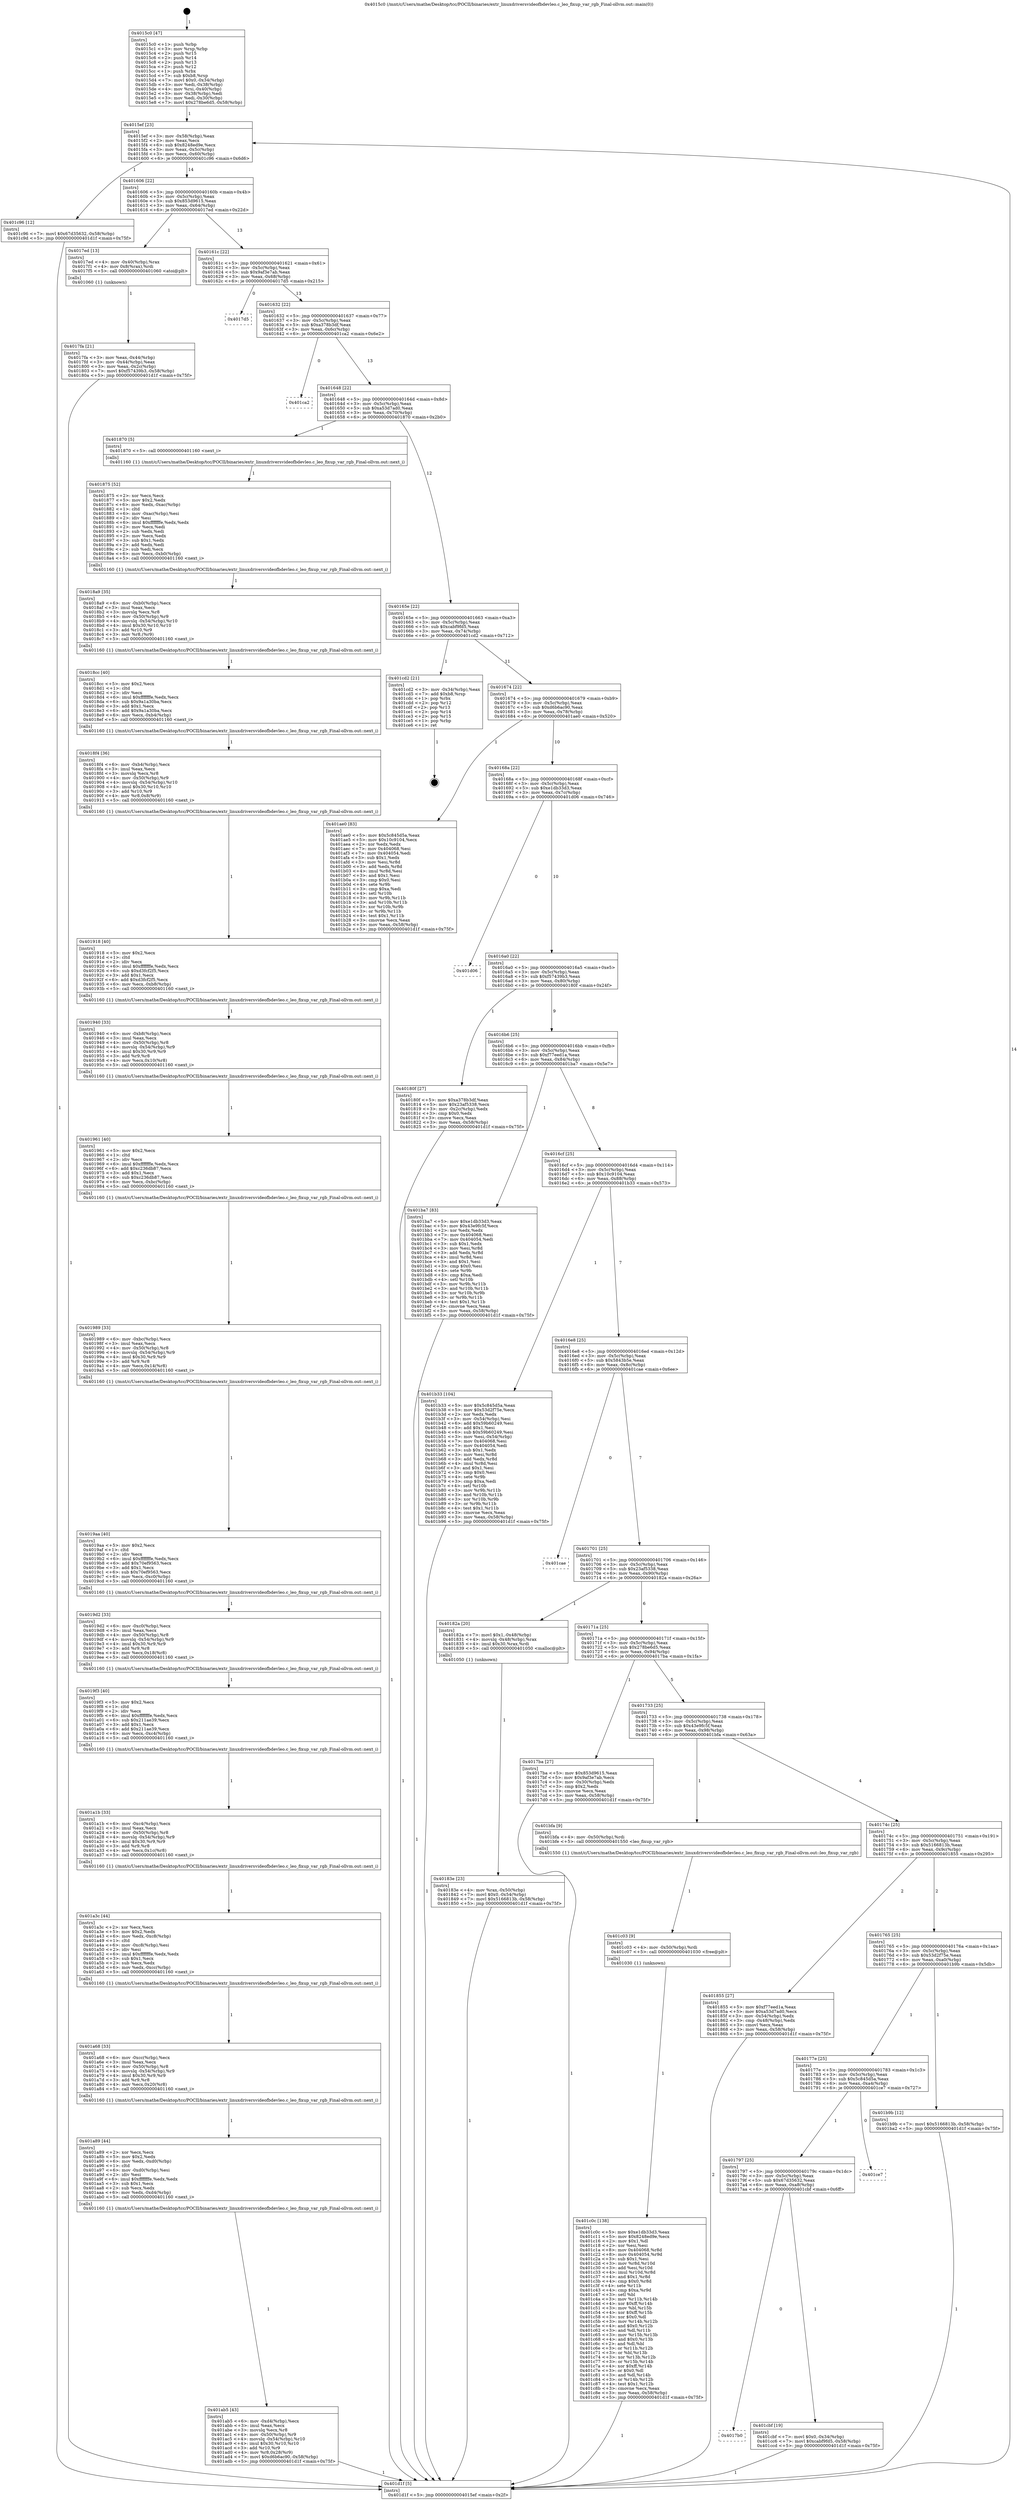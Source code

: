 digraph "0x4015c0" {
  label = "0x4015c0 (/mnt/c/Users/mathe/Desktop/tcc/POCII/binaries/extr_linuxdriversvideofbdevleo.c_leo_fixup_var_rgb_Final-ollvm.out::main(0))"
  labelloc = "t"
  node[shape=record]

  Entry [label="",width=0.3,height=0.3,shape=circle,fillcolor=black,style=filled]
  "0x4015ef" [label="{
     0x4015ef [23]\l
     | [instrs]\l
     &nbsp;&nbsp;0x4015ef \<+3\>: mov -0x58(%rbp),%eax\l
     &nbsp;&nbsp;0x4015f2 \<+2\>: mov %eax,%ecx\l
     &nbsp;&nbsp;0x4015f4 \<+6\>: sub $0x8248ed9e,%ecx\l
     &nbsp;&nbsp;0x4015fa \<+3\>: mov %eax,-0x5c(%rbp)\l
     &nbsp;&nbsp;0x4015fd \<+3\>: mov %ecx,-0x60(%rbp)\l
     &nbsp;&nbsp;0x401600 \<+6\>: je 0000000000401c96 \<main+0x6d6\>\l
  }"]
  "0x401c96" [label="{
     0x401c96 [12]\l
     | [instrs]\l
     &nbsp;&nbsp;0x401c96 \<+7\>: movl $0x67d35632,-0x58(%rbp)\l
     &nbsp;&nbsp;0x401c9d \<+5\>: jmp 0000000000401d1f \<main+0x75f\>\l
  }"]
  "0x401606" [label="{
     0x401606 [22]\l
     | [instrs]\l
     &nbsp;&nbsp;0x401606 \<+5\>: jmp 000000000040160b \<main+0x4b\>\l
     &nbsp;&nbsp;0x40160b \<+3\>: mov -0x5c(%rbp),%eax\l
     &nbsp;&nbsp;0x40160e \<+5\>: sub $0x853d9615,%eax\l
     &nbsp;&nbsp;0x401613 \<+3\>: mov %eax,-0x64(%rbp)\l
     &nbsp;&nbsp;0x401616 \<+6\>: je 00000000004017ed \<main+0x22d\>\l
  }"]
  Exit [label="",width=0.3,height=0.3,shape=circle,fillcolor=black,style=filled,peripheries=2]
  "0x4017ed" [label="{
     0x4017ed [13]\l
     | [instrs]\l
     &nbsp;&nbsp;0x4017ed \<+4\>: mov -0x40(%rbp),%rax\l
     &nbsp;&nbsp;0x4017f1 \<+4\>: mov 0x8(%rax),%rdi\l
     &nbsp;&nbsp;0x4017f5 \<+5\>: call 0000000000401060 \<atoi@plt\>\l
     | [calls]\l
     &nbsp;&nbsp;0x401060 \{1\} (unknown)\l
  }"]
  "0x40161c" [label="{
     0x40161c [22]\l
     | [instrs]\l
     &nbsp;&nbsp;0x40161c \<+5\>: jmp 0000000000401621 \<main+0x61\>\l
     &nbsp;&nbsp;0x401621 \<+3\>: mov -0x5c(%rbp),%eax\l
     &nbsp;&nbsp;0x401624 \<+5\>: sub $0x9af3e7ab,%eax\l
     &nbsp;&nbsp;0x401629 \<+3\>: mov %eax,-0x68(%rbp)\l
     &nbsp;&nbsp;0x40162c \<+6\>: je 00000000004017d5 \<main+0x215\>\l
  }"]
  "0x4017b0" [label="{
     0x4017b0\l
  }", style=dashed]
  "0x4017d5" [label="{
     0x4017d5\l
  }", style=dashed]
  "0x401632" [label="{
     0x401632 [22]\l
     | [instrs]\l
     &nbsp;&nbsp;0x401632 \<+5\>: jmp 0000000000401637 \<main+0x77\>\l
     &nbsp;&nbsp;0x401637 \<+3\>: mov -0x5c(%rbp),%eax\l
     &nbsp;&nbsp;0x40163a \<+5\>: sub $0xa378b3df,%eax\l
     &nbsp;&nbsp;0x40163f \<+3\>: mov %eax,-0x6c(%rbp)\l
     &nbsp;&nbsp;0x401642 \<+6\>: je 0000000000401ca2 \<main+0x6e2\>\l
  }"]
  "0x401cbf" [label="{
     0x401cbf [19]\l
     | [instrs]\l
     &nbsp;&nbsp;0x401cbf \<+7\>: movl $0x0,-0x34(%rbp)\l
     &nbsp;&nbsp;0x401cc6 \<+7\>: movl $0xcabf9fd5,-0x58(%rbp)\l
     &nbsp;&nbsp;0x401ccd \<+5\>: jmp 0000000000401d1f \<main+0x75f\>\l
  }"]
  "0x401ca2" [label="{
     0x401ca2\l
  }", style=dashed]
  "0x401648" [label="{
     0x401648 [22]\l
     | [instrs]\l
     &nbsp;&nbsp;0x401648 \<+5\>: jmp 000000000040164d \<main+0x8d\>\l
     &nbsp;&nbsp;0x40164d \<+3\>: mov -0x5c(%rbp),%eax\l
     &nbsp;&nbsp;0x401650 \<+5\>: sub $0xa53d7ad0,%eax\l
     &nbsp;&nbsp;0x401655 \<+3\>: mov %eax,-0x70(%rbp)\l
     &nbsp;&nbsp;0x401658 \<+6\>: je 0000000000401870 \<main+0x2b0\>\l
  }"]
  "0x401797" [label="{
     0x401797 [25]\l
     | [instrs]\l
     &nbsp;&nbsp;0x401797 \<+5\>: jmp 000000000040179c \<main+0x1dc\>\l
     &nbsp;&nbsp;0x40179c \<+3\>: mov -0x5c(%rbp),%eax\l
     &nbsp;&nbsp;0x40179f \<+5\>: sub $0x67d35632,%eax\l
     &nbsp;&nbsp;0x4017a4 \<+6\>: mov %eax,-0xa8(%rbp)\l
     &nbsp;&nbsp;0x4017aa \<+6\>: je 0000000000401cbf \<main+0x6ff\>\l
  }"]
  "0x401870" [label="{
     0x401870 [5]\l
     | [instrs]\l
     &nbsp;&nbsp;0x401870 \<+5\>: call 0000000000401160 \<next_i\>\l
     | [calls]\l
     &nbsp;&nbsp;0x401160 \{1\} (/mnt/c/Users/mathe/Desktop/tcc/POCII/binaries/extr_linuxdriversvideofbdevleo.c_leo_fixup_var_rgb_Final-ollvm.out::next_i)\l
  }"]
  "0x40165e" [label="{
     0x40165e [22]\l
     | [instrs]\l
     &nbsp;&nbsp;0x40165e \<+5\>: jmp 0000000000401663 \<main+0xa3\>\l
     &nbsp;&nbsp;0x401663 \<+3\>: mov -0x5c(%rbp),%eax\l
     &nbsp;&nbsp;0x401666 \<+5\>: sub $0xcabf9fd5,%eax\l
     &nbsp;&nbsp;0x40166b \<+3\>: mov %eax,-0x74(%rbp)\l
     &nbsp;&nbsp;0x40166e \<+6\>: je 0000000000401cd2 \<main+0x712\>\l
  }"]
  "0x401ce7" [label="{
     0x401ce7\l
  }", style=dashed]
  "0x401cd2" [label="{
     0x401cd2 [21]\l
     | [instrs]\l
     &nbsp;&nbsp;0x401cd2 \<+3\>: mov -0x34(%rbp),%eax\l
     &nbsp;&nbsp;0x401cd5 \<+7\>: add $0xb8,%rsp\l
     &nbsp;&nbsp;0x401cdc \<+1\>: pop %rbx\l
     &nbsp;&nbsp;0x401cdd \<+2\>: pop %r12\l
     &nbsp;&nbsp;0x401cdf \<+2\>: pop %r13\l
     &nbsp;&nbsp;0x401ce1 \<+2\>: pop %r14\l
     &nbsp;&nbsp;0x401ce3 \<+2\>: pop %r15\l
     &nbsp;&nbsp;0x401ce5 \<+1\>: pop %rbp\l
     &nbsp;&nbsp;0x401ce6 \<+1\>: ret\l
  }"]
  "0x401674" [label="{
     0x401674 [22]\l
     | [instrs]\l
     &nbsp;&nbsp;0x401674 \<+5\>: jmp 0000000000401679 \<main+0xb9\>\l
     &nbsp;&nbsp;0x401679 \<+3\>: mov -0x5c(%rbp),%eax\l
     &nbsp;&nbsp;0x40167c \<+5\>: sub $0xd6b6ac90,%eax\l
     &nbsp;&nbsp;0x401681 \<+3\>: mov %eax,-0x78(%rbp)\l
     &nbsp;&nbsp;0x401684 \<+6\>: je 0000000000401ae0 \<main+0x520\>\l
  }"]
  "0x401c0c" [label="{
     0x401c0c [138]\l
     | [instrs]\l
     &nbsp;&nbsp;0x401c0c \<+5\>: mov $0xe1db33d3,%eax\l
     &nbsp;&nbsp;0x401c11 \<+5\>: mov $0x8248ed9e,%ecx\l
     &nbsp;&nbsp;0x401c16 \<+2\>: mov $0x1,%dl\l
     &nbsp;&nbsp;0x401c18 \<+2\>: xor %esi,%esi\l
     &nbsp;&nbsp;0x401c1a \<+8\>: mov 0x404068,%r8d\l
     &nbsp;&nbsp;0x401c22 \<+8\>: mov 0x404054,%r9d\l
     &nbsp;&nbsp;0x401c2a \<+3\>: sub $0x1,%esi\l
     &nbsp;&nbsp;0x401c2d \<+3\>: mov %r8d,%r10d\l
     &nbsp;&nbsp;0x401c30 \<+3\>: add %esi,%r10d\l
     &nbsp;&nbsp;0x401c33 \<+4\>: imul %r10d,%r8d\l
     &nbsp;&nbsp;0x401c37 \<+4\>: and $0x1,%r8d\l
     &nbsp;&nbsp;0x401c3b \<+4\>: cmp $0x0,%r8d\l
     &nbsp;&nbsp;0x401c3f \<+4\>: sete %r11b\l
     &nbsp;&nbsp;0x401c43 \<+4\>: cmp $0xa,%r9d\l
     &nbsp;&nbsp;0x401c47 \<+3\>: setl %bl\l
     &nbsp;&nbsp;0x401c4a \<+3\>: mov %r11b,%r14b\l
     &nbsp;&nbsp;0x401c4d \<+4\>: xor $0xff,%r14b\l
     &nbsp;&nbsp;0x401c51 \<+3\>: mov %bl,%r15b\l
     &nbsp;&nbsp;0x401c54 \<+4\>: xor $0xff,%r15b\l
     &nbsp;&nbsp;0x401c58 \<+3\>: xor $0x0,%dl\l
     &nbsp;&nbsp;0x401c5b \<+3\>: mov %r14b,%r12b\l
     &nbsp;&nbsp;0x401c5e \<+4\>: and $0x0,%r12b\l
     &nbsp;&nbsp;0x401c62 \<+3\>: and %dl,%r11b\l
     &nbsp;&nbsp;0x401c65 \<+3\>: mov %r15b,%r13b\l
     &nbsp;&nbsp;0x401c68 \<+4\>: and $0x0,%r13b\l
     &nbsp;&nbsp;0x401c6c \<+2\>: and %dl,%bl\l
     &nbsp;&nbsp;0x401c6e \<+3\>: or %r11b,%r12b\l
     &nbsp;&nbsp;0x401c71 \<+3\>: or %bl,%r13b\l
     &nbsp;&nbsp;0x401c74 \<+3\>: xor %r13b,%r12b\l
     &nbsp;&nbsp;0x401c77 \<+3\>: or %r15b,%r14b\l
     &nbsp;&nbsp;0x401c7a \<+4\>: xor $0xff,%r14b\l
     &nbsp;&nbsp;0x401c7e \<+3\>: or $0x0,%dl\l
     &nbsp;&nbsp;0x401c81 \<+3\>: and %dl,%r14b\l
     &nbsp;&nbsp;0x401c84 \<+3\>: or %r14b,%r12b\l
     &nbsp;&nbsp;0x401c87 \<+4\>: test $0x1,%r12b\l
     &nbsp;&nbsp;0x401c8b \<+3\>: cmovne %ecx,%eax\l
     &nbsp;&nbsp;0x401c8e \<+3\>: mov %eax,-0x58(%rbp)\l
     &nbsp;&nbsp;0x401c91 \<+5\>: jmp 0000000000401d1f \<main+0x75f\>\l
  }"]
  "0x401ae0" [label="{
     0x401ae0 [83]\l
     | [instrs]\l
     &nbsp;&nbsp;0x401ae0 \<+5\>: mov $0x5c845d5a,%eax\l
     &nbsp;&nbsp;0x401ae5 \<+5\>: mov $0x10c9104,%ecx\l
     &nbsp;&nbsp;0x401aea \<+2\>: xor %edx,%edx\l
     &nbsp;&nbsp;0x401aec \<+7\>: mov 0x404068,%esi\l
     &nbsp;&nbsp;0x401af3 \<+7\>: mov 0x404054,%edi\l
     &nbsp;&nbsp;0x401afa \<+3\>: sub $0x1,%edx\l
     &nbsp;&nbsp;0x401afd \<+3\>: mov %esi,%r8d\l
     &nbsp;&nbsp;0x401b00 \<+3\>: add %edx,%r8d\l
     &nbsp;&nbsp;0x401b03 \<+4\>: imul %r8d,%esi\l
     &nbsp;&nbsp;0x401b07 \<+3\>: and $0x1,%esi\l
     &nbsp;&nbsp;0x401b0a \<+3\>: cmp $0x0,%esi\l
     &nbsp;&nbsp;0x401b0d \<+4\>: sete %r9b\l
     &nbsp;&nbsp;0x401b11 \<+3\>: cmp $0xa,%edi\l
     &nbsp;&nbsp;0x401b14 \<+4\>: setl %r10b\l
     &nbsp;&nbsp;0x401b18 \<+3\>: mov %r9b,%r11b\l
     &nbsp;&nbsp;0x401b1b \<+3\>: and %r10b,%r11b\l
     &nbsp;&nbsp;0x401b1e \<+3\>: xor %r10b,%r9b\l
     &nbsp;&nbsp;0x401b21 \<+3\>: or %r9b,%r11b\l
     &nbsp;&nbsp;0x401b24 \<+4\>: test $0x1,%r11b\l
     &nbsp;&nbsp;0x401b28 \<+3\>: cmovne %ecx,%eax\l
     &nbsp;&nbsp;0x401b2b \<+3\>: mov %eax,-0x58(%rbp)\l
     &nbsp;&nbsp;0x401b2e \<+5\>: jmp 0000000000401d1f \<main+0x75f\>\l
  }"]
  "0x40168a" [label="{
     0x40168a [22]\l
     | [instrs]\l
     &nbsp;&nbsp;0x40168a \<+5\>: jmp 000000000040168f \<main+0xcf\>\l
     &nbsp;&nbsp;0x40168f \<+3\>: mov -0x5c(%rbp),%eax\l
     &nbsp;&nbsp;0x401692 \<+5\>: sub $0xe1db33d3,%eax\l
     &nbsp;&nbsp;0x401697 \<+3\>: mov %eax,-0x7c(%rbp)\l
     &nbsp;&nbsp;0x40169a \<+6\>: je 0000000000401d06 \<main+0x746\>\l
  }"]
  "0x401c03" [label="{
     0x401c03 [9]\l
     | [instrs]\l
     &nbsp;&nbsp;0x401c03 \<+4\>: mov -0x50(%rbp),%rdi\l
     &nbsp;&nbsp;0x401c07 \<+5\>: call 0000000000401030 \<free@plt\>\l
     | [calls]\l
     &nbsp;&nbsp;0x401030 \{1\} (unknown)\l
  }"]
  "0x401d06" [label="{
     0x401d06\l
  }", style=dashed]
  "0x4016a0" [label="{
     0x4016a0 [22]\l
     | [instrs]\l
     &nbsp;&nbsp;0x4016a0 \<+5\>: jmp 00000000004016a5 \<main+0xe5\>\l
     &nbsp;&nbsp;0x4016a5 \<+3\>: mov -0x5c(%rbp),%eax\l
     &nbsp;&nbsp;0x4016a8 \<+5\>: sub $0xf57439b3,%eax\l
     &nbsp;&nbsp;0x4016ad \<+3\>: mov %eax,-0x80(%rbp)\l
     &nbsp;&nbsp;0x4016b0 \<+6\>: je 000000000040180f \<main+0x24f\>\l
  }"]
  "0x40177e" [label="{
     0x40177e [25]\l
     | [instrs]\l
     &nbsp;&nbsp;0x40177e \<+5\>: jmp 0000000000401783 \<main+0x1c3\>\l
     &nbsp;&nbsp;0x401783 \<+3\>: mov -0x5c(%rbp),%eax\l
     &nbsp;&nbsp;0x401786 \<+5\>: sub $0x5c845d5a,%eax\l
     &nbsp;&nbsp;0x40178b \<+6\>: mov %eax,-0xa4(%rbp)\l
     &nbsp;&nbsp;0x401791 \<+6\>: je 0000000000401ce7 \<main+0x727\>\l
  }"]
  "0x40180f" [label="{
     0x40180f [27]\l
     | [instrs]\l
     &nbsp;&nbsp;0x40180f \<+5\>: mov $0xa378b3df,%eax\l
     &nbsp;&nbsp;0x401814 \<+5\>: mov $0x23af5338,%ecx\l
     &nbsp;&nbsp;0x401819 \<+3\>: mov -0x2c(%rbp),%edx\l
     &nbsp;&nbsp;0x40181c \<+3\>: cmp $0x0,%edx\l
     &nbsp;&nbsp;0x40181f \<+3\>: cmove %ecx,%eax\l
     &nbsp;&nbsp;0x401822 \<+3\>: mov %eax,-0x58(%rbp)\l
     &nbsp;&nbsp;0x401825 \<+5\>: jmp 0000000000401d1f \<main+0x75f\>\l
  }"]
  "0x4016b6" [label="{
     0x4016b6 [25]\l
     | [instrs]\l
     &nbsp;&nbsp;0x4016b6 \<+5\>: jmp 00000000004016bb \<main+0xfb\>\l
     &nbsp;&nbsp;0x4016bb \<+3\>: mov -0x5c(%rbp),%eax\l
     &nbsp;&nbsp;0x4016be \<+5\>: sub $0xf77eed1a,%eax\l
     &nbsp;&nbsp;0x4016c3 \<+6\>: mov %eax,-0x84(%rbp)\l
     &nbsp;&nbsp;0x4016c9 \<+6\>: je 0000000000401ba7 \<main+0x5e7\>\l
  }"]
  "0x401b9b" [label="{
     0x401b9b [12]\l
     | [instrs]\l
     &nbsp;&nbsp;0x401b9b \<+7\>: movl $0x5166813b,-0x58(%rbp)\l
     &nbsp;&nbsp;0x401ba2 \<+5\>: jmp 0000000000401d1f \<main+0x75f\>\l
  }"]
  "0x401ba7" [label="{
     0x401ba7 [83]\l
     | [instrs]\l
     &nbsp;&nbsp;0x401ba7 \<+5\>: mov $0xe1db33d3,%eax\l
     &nbsp;&nbsp;0x401bac \<+5\>: mov $0x43e9fc5f,%ecx\l
     &nbsp;&nbsp;0x401bb1 \<+2\>: xor %edx,%edx\l
     &nbsp;&nbsp;0x401bb3 \<+7\>: mov 0x404068,%esi\l
     &nbsp;&nbsp;0x401bba \<+7\>: mov 0x404054,%edi\l
     &nbsp;&nbsp;0x401bc1 \<+3\>: sub $0x1,%edx\l
     &nbsp;&nbsp;0x401bc4 \<+3\>: mov %esi,%r8d\l
     &nbsp;&nbsp;0x401bc7 \<+3\>: add %edx,%r8d\l
     &nbsp;&nbsp;0x401bca \<+4\>: imul %r8d,%esi\l
     &nbsp;&nbsp;0x401bce \<+3\>: and $0x1,%esi\l
     &nbsp;&nbsp;0x401bd1 \<+3\>: cmp $0x0,%esi\l
     &nbsp;&nbsp;0x401bd4 \<+4\>: sete %r9b\l
     &nbsp;&nbsp;0x401bd8 \<+3\>: cmp $0xa,%edi\l
     &nbsp;&nbsp;0x401bdb \<+4\>: setl %r10b\l
     &nbsp;&nbsp;0x401bdf \<+3\>: mov %r9b,%r11b\l
     &nbsp;&nbsp;0x401be2 \<+3\>: and %r10b,%r11b\l
     &nbsp;&nbsp;0x401be5 \<+3\>: xor %r10b,%r9b\l
     &nbsp;&nbsp;0x401be8 \<+3\>: or %r9b,%r11b\l
     &nbsp;&nbsp;0x401beb \<+4\>: test $0x1,%r11b\l
     &nbsp;&nbsp;0x401bef \<+3\>: cmovne %ecx,%eax\l
     &nbsp;&nbsp;0x401bf2 \<+3\>: mov %eax,-0x58(%rbp)\l
     &nbsp;&nbsp;0x401bf5 \<+5\>: jmp 0000000000401d1f \<main+0x75f\>\l
  }"]
  "0x4016cf" [label="{
     0x4016cf [25]\l
     | [instrs]\l
     &nbsp;&nbsp;0x4016cf \<+5\>: jmp 00000000004016d4 \<main+0x114\>\l
     &nbsp;&nbsp;0x4016d4 \<+3\>: mov -0x5c(%rbp),%eax\l
     &nbsp;&nbsp;0x4016d7 \<+5\>: sub $0x10c9104,%eax\l
     &nbsp;&nbsp;0x4016dc \<+6\>: mov %eax,-0x88(%rbp)\l
     &nbsp;&nbsp;0x4016e2 \<+6\>: je 0000000000401b33 \<main+0x573\>\l
  }"]
  "0x401ab5" [label="{
     0x401ab5 [43]\l
     | [instrs]\l
     &nbsp;&nbsp;0x401ab5 \<+6\>: mov -0xd4(%rbp),%ecx\l
     &nbsp;&nbsp;0x401abb \<+3\>: imul %eax,%ecx\l
     &nbsp;&nbsp;0x401abe \<+3\>: movslq %ecx,%r8\l
     &nbsp;&nbsp;0x401ac1 \<+4\>: mov -0x50(%rbp),%r9\l
     &nbsp;&nbsp;0x401ac5 \<+4\>: movslq -0x54(%rbp),%r10\l
     &nbsp;&nbsp;0x401ac9 \<+4\>: imul $0x30,%r10,%r10\l
     &nbsp;&nbsp;0x401acd \<+3\>: add %r10,%r9\l
     &nbsp;&nbsp;0x401ad0 \<+4\>: mov %r8,0x28(%r9)\l
     &nbsp;&nbsp;0x401ad4 \<+7\>: movl $0xd6b6ac90,-0x58(%rbp)\l
     &nbsp;&nbsp;0x401adb \<+5\>: jmp 0000000000401d1f \<main+0x75f\>\l
  }"]
  "0x401b33" [label="{
     0x401b33 [104]\l
     | [instrs]\l
     &nbsp;&nbsp;0x401b33 \<+5\>: mov $0x5c845d5a,%eax\l
     &nbsp;&nbsp;0x401b38 \<+5\>: mov $0x53d2f75e,%ecx\l
     &nbsp;&nbsp;0x401b3d \<+2\>: xor %edx,%edx\l
     &nbsp;&nbsp;0x401b3f \<+3\>: mov -0x54(%rbp),%esi\l
     &nbsp;&nbsp;0x401b42 \<+6\>: add $0x59b60249,%esi\l
     &nbsp;&nbsp;0x401b48 \<+3\>: add $0x1,%esi\l
     &nbsp;&nbsp;0x401b4b \<+6\>: sub $0x59b60249,%esi\l
     &nbsp;&nbsp;0x401b51 \<+3\>: mov %esi,-0x54(%rbp)\l
     &nbsp;&nbsp;0x401b54 \<+7\>: mov 0x404068,%esi\l
     &nbsp;&nbsp;0x401b5b \<+7\>: mov 0x404054,%edi\l
     &nbsp;&nbsp;0x401b62 \<+3\>: sub $0x1,%edx\l
     &nbsp;&nbsp;0x401b65 \<+3\>: mov %esi,%r8d\l
     &nbsp;&nbsp;0x401b68 \<+3\>: add %edx,%r8d\l
     &nbsp;&nbsp;0x401b6b \<+4\>: imul %r8d,%esi\l
     &nbsp;&nbsp;0x401b6f \<+3\>: and $0x1,%esi\l
     &nbsp;&nbsp;0x401b72 \<+3\>: cmp $0x0,%esi\l
     &nbsp;&nbsp;0x401b75 \<+4\>: sete %r9b\l
     &nbsp;&nbsp;0x401b79 \<+3\>: cmp $0xa,%edi\l
     &nbsp;&nbsp;0x401b7c \<+4\>: setl %r10b\l
     &nbsp;&nbsp;0x401b80 \<+3\>: mov %r9b,%r11b\l
     &nbsp;&nbsp;0x401b83 \<+3\>: and %r10b,%r11b\l
     &nbsp;&nbsp;0x401b86 \<+3\>: xor %r10b,%r9b\l
     &nbsp;&nbsp;0x401b89 \<+3\>: or %r9b,%r11b\l
     &nbsp;&nbsp;0x401b8c \<+4\>: test $0x1,%r11b\l
     &nbsp;&nbsp;0x401b90 \<+3\>: cmovne %ecx,%eax\l
     &nbsp;&nbsp;0x401b93 \<+3\>: mov %eax,-0x58(%rbp)\l
     &nbsp;&nbsp;0x401b96 \<+5\>: jmp 0000000000401d1f \<main+0x75f\>\l
  }"]
  "0x4016e8" [label="{
     0x4016e8 [25]\l
     | [instrs]\l
     &nbsp;&nbsp;0x4016e8 \<+5\>: jmp 00000000004016ed \<main+0x12d\>\l
     &nbsp;&nbsp;0x4016ed \<+3\>: mov -0x5c(%rbp),%eax\l
     &nbsp;&nbsp;0x4016f0 \<+5\>: sub $0x5843b5e,%eax\l
     &nbsp;&nbsp;0x4016f5 \<+6\>: mov %eax,-0x8c(%rbp)\l
     &nbsp;&nbsp;0x4016fb \<+6\>: je 0000000000401cae \<main+0x6ee\>\l
  }"]
  "0x401a89" [label="{
     0x401a89 [44]\l
     | [instrs]\l
     &nbsp;&nbsp;0x401a89 \<+2\>: xor %ecx,%ecx\l
     &nbsp;&nbsp;0x401a8b \<+5\>: mov $0x2,%edx\l
     &nbsp;&nbsp;0x401a90 \<+6\>: mov %edx,-0xd0(%rbp)\l
     &nbsp;&nbsp;0x401a96 \<+1\>: cltd\l
     &nbsp;&nbsp;0x401a97 \<+6\>: mov -0xd0(%rbp),%esi\l
     &nbsp;&nbsp;0x401a9d \<+2\>: idiv %esi\l
     &nbsp;&nbsp;0x401a9f \<+6\>: imul $0xfffffffe,%edx,%edx\l
     &nbsp;&nbsp;0x401aa5 \<+3\>: sub $0x1,%ecx\l
     &nbsp;&nbsp;0x401aa8 \<+2\>: sub %ecx,%edx\l
     &nbsp;&nbsp;0x401aaa \<+6\>: mov %edx,-0xd4(%rbp)\l
     &nbsp;&nbsp;0x401ab0 \<+5\>: call 0000000000401160 \<next_i\>\l
     | [calls]\l
     &nbsp;&nbsp;0x401160 \{1\} (/mnt/c/Users/mathe/Desktop/tcc/POCII/binaries/extr_linuxdriversvideofbdevleo.c_leo_fixup_var_rgb_Final-ollvm.out::next_i)\l
  }"]
  "0x401cae" [label="{
     0x401cae\l
  }", style=dashed]
  "0x401701" [label="{
     0x401701 [25]\l
     | [instrs]\l
     &nbsp;&nbsp;0x401701 \<+5\>: jmp 0000000000401706 \<main+0x146\>\l
     &nbsp;&nbsp;0x401706 \<+3\>: mov -0x5c(%rbp),%eax\l
     &nbsp;&nbsp;0x401709 \<+5\>: sub $0x23af5338,%eax\l
     &nbsp;&nbsp;0x40170e \<+6\>: mov %eax,-0x90(%rbp)\l
     &nbsp;&nbsp;0x401714 \<+6\>: je 000000000040182a \<main+0x26a\>\l
  }"]
  "0x401a68" [label="{
     0x401a68 [33]\l
     | [instrs]\l
     &nbsp;&nbsp;0x401a68 \<+6\>: mov -0xcc(%rbp),%ecx\l
     &nbsp;&nbsp;0x401a6e \<+3\>: imul %eax,%ecx\l
     &nbsp;&nbsp;0x401a71 \<+4\>: mov -0x50(%rbp),%r8\l
     &nbsp;&nbsp;0x401a75 \<+4\>: movslq -0x54(%rbp),%r9\l
     &nbsp;&nbsp;0x401a79 \<+4\>: imul $0x30,%r9,%r9\l
     &nbsp;&nbsp;0x401a7d \<+3\>: add %r9,%r8\l
     &nbsp;&nbsp;0x401a80 \<+4\>: mov %ecx,0x20(%r8)\l
     &nbsp;&nbsp;0x401a84 \<+5\>: call 0000000000401160 \<next_i\>\l
     | [calls]\l
     &nbsp;&nbsp;0x401160 \{1\} (/mnt/c/Users/mathe/Desktop/tcc/POCII/binaries/extr_linuxdriversvideofbdevleo.c_leo_fixup_var_rgb_Final-ollvm.out::next_i)\l
  }"]
  "0x40182a" [label="{
     0x40182a [20]\l
     | [instrs]\l
     &nbsp;&nbsp;0x40182a \<+7\>: movl $0x1,-0x48(%rbp)\l
     &nbsp;&nbsp;0x401831 \<+4\>: movslq -0x48(%rbp),%rax\l
     &nbsp;&nbsp;0x401835 \<+4\>: imul $0x30,%rax,%rdi\l
     &nbsp;&nbsp;0x401839 \<+5\>: call 0000000000401050 \<malloc@plt\>\l
     | [calls]\l
     &nbsp;&nbsp;0x401050 \{1\} (unknown)\l
  }"]
  "0x40171a" [label="{
     0x40171a [25]\l
     | [instrs]\l
     &nbsp;&nbsp;0x40171a \<+5\>: jmp 000000000040171f \<main+0x15f\>\l
     &nbsp;&nbsp;0x40171f \<+3\>: mov -0x5c(%rbp),%eax\l
     &nbsp;&nbsp;0x401722 \<+5\>: sub $0x278be6d5,%eax\l
     &nbsp;&nbsp;0x401727 \<+6\>: mov %eax,-0x94(%rbp)\l
     &nbsp;&nbsp;0x40172d \<+6\>: je 00000000004017ba \<main+0x1fa\>\l
  }"]
  "0x401a3c" [label="{
     0x401a3c [44]\l
     | [instrs]\l
     &nbsp;&nbsp;0x401a3c \<+2\>: xor %ecx,%ecx\l
     &nbsp;&nbsp;0x401a3e \<+5\>: mov $0x2,%edx\l
     &nbsp;&nbsp;0x401a43 \<+6\>: mov %edx,-0xc8(%rbp)\l
     &nbsp;&nbsp;0x401a49 \<+1\>: cltd\l
     &nbsp;&nbsp;0x401a4a \<+6\>: mov -0xc8(%rbp),%esi\l
     &nbsp;&nbsp;0x401a50 \<+2\>: idiv %esi\l
     &nbsp;&nbsp;0x401a52 \<+6\>: imul $0xfffffffe,%edx,%edx\l
     &nbsp;&nbsp;0x401a58 \<+3\>: sub $0x1,%ecx\l
     &nbsp;&nbsp;0x401a5b \<+2\>: sub %ecx,%edx\l
     &nbsp;&nbsp;0x401a5d \<+6\>: mov %edx,-0xcc(%rbp)\l
     &nbsp;&nbsp;0x401a63 \<+5\>: call 0000000000401160 \<next_i\>\l
     | [calls]\l
     &nbsp;&nbsp;0x401160 \{1\} (/mnt/c/Users/mathe/Desktop/tcc/POCII/binaries/extr_linuxdriversvideofbdevleo.c_leo_fixup_var_rgb_Final-ollvm.out::next_i)\l
  }"]
  "0x4017ba" [label="{
     0x4017ba [27]\l
     | [instrs]\l
     &nbsp;&nbsp;0x4017ba \<+5\>: mov $0x853d9615,%eax\l
     &nbsp;&nbsp;0x4017bf \<+5\>: mov $0x9af3e7ab,%ecx\l
     &nbsp;&nbsp;0x4017c4 \<+3\>: mov -0x30(%rbp),%edx\l
     &nbsp;&nbsp;0x4017c7 \<+3\>: cmp $0x2,%edx\l
     &nbsp;&nbsp;0x4017ca \<+3\>: cmovne %ecx,%eax\l
     &nbsp;&nbsp;0x4017cd \<+3\>: mov %eax,-0x58(%rbp)\l
     &nbsp;&nbsp;0x4017d0 \<+5\>: jmp 0000000000401d1f \<main+0x75f\>\l
  }"]
  "0x401733" [label="{
     0x401733 [25]\l
     | [instrs]\l
     &nbsp;&nbsp;0x401733 \<+5\>: jmp 0000000000401738 \<main+0x178\>\l
     &nbsp;&nbsp;0x401738 \<+3\>: mov -0x5c(%rbp),%eax\l
     &nbsp;&nbsp;0x40173b \<+5\>: sub $0x43e9fc5f,%eax\l
     &nbsp;&nbsp;0x401740 \<+6\>: mov %eax,-0x98(%rbp)\l
     &nbsp;&nbsp;0x401746 \<+6\>: je 0000000000401bfa \<main+0x63a\>\l
  }"]
  "0x401d1f" [label="{
     0x401d1f [5]\l
     | [instrs]\l
     &nbsp;&nbsp;0x401d1f \<+5\>: jmp 00000000004015ef \<main+0x2f\>\l
  }"]
  "0x4015c0" [label="{
     0x4015c0 [47]\l
     | [instrs]\l
     &nbsp;&nbsp;0x4015c0 \<+1\>: push %rbp\l
     &nbsp;&nbsp;0x4015c1 \<+3\>: mov %rsp,%rbp\l
     &nbsp;&nbsp;0x4015c4 \<+2\>: push %r15\l
     &nbsp;&nbsp;0x4015c6 \<+2\>: push %r14\l
     &nbsp;&nbsp;0x4015c8 \<+2\>: push %r13\l
     &nbsp;&nbsp;0x4015ca \<+2\>: push %r12\l
     &nbsp;&nbsp;0x4015cc \<+1\>: push %rbx\l
     &nbsp;&nbsp;0x4015cd \<+7\>: sub $0xb8,%rsp\l
     &nbsp;&nbsp;0x4015d4 \<+7\>: movl $0x0,-0x34(%rbp)\l
     &nbsp;&nbsp;0x4015db \<+3\>: mov %edi,-0x38(%rbp)\l
     &nbsp;&nbsp;0x4015de \<+4\>: mov %rsi,-0x40(%rbp)\l
     &nbsp;&nbsp;0x4015e2 \<+3\>: mov -0x38(%rbp),%edi\l
     &nbsp;&nbsp;0x4015e5 \<+3\>: mov %edi,-0x30(%rbp)\l
     &nbsp;&nbsp;0x4015e8 \<+7\>: movl $0x278be6d5,-0x58(%rbp)\l
  }"]
  "0x4017fa" [label="{
     0x4017fa [21]\l
     | [instrs]\l
     &nbsp;&nbsp;0x4017fa \<+3\>: mov %eax,-0x44(%rbp)\l
     &nbsp;&nbsp;0x4017fd \<+3\>: mov -0x44(%rbp),%eax\l
     &nbsp;&nbsp;0x401800 \<+3\>: mov %eax,-0x2c(%rbp)\l
     &nbsp;&nbsp;0x401803 \<+7\>: movl $0xf57439b3,-0x58(%rbp)\l
     &nbsp;&nbsp;0x40180a \<+5\>: jmp 0000000000401d1f \<main+0x75f\>\l
  }"]
  "0x40183e" [label="{
     0x40183e [23]\l
     | [instrs]\l
     &nbsp;&nbsp;0x40183e \<+4\>: mov %rax,-0x50(%rbp)\l
     &nbsp;&nbsp;0x401842 \<+7\>: movl $0x0,-0x54(%rbp)\l
     &nbsp;&nbsp;0x401849 \<+7\>: movl $0x5166813b,-0x58(%rbp)\l
     &nbsp;&nbsp;0x401850 \<+5\>: jmp 0000000000401d1f \<main+0x75f\>\l
  }"]
  "0x401a1b" [label="{
     0x401a1b [33]\l
     | [instrs]\l
     &nbsp;&nbsp;0x401a1b \<+6\>: mov -0xc4(%rbp),%ecx\l
     &nbsp;&nbsp;0x401a21 \<+3\>: imul %eax,%ecx\l
     &nbsp;&nbsp;0x401a24 \<+4\>: mov -0x50(%rbp),%r8\l
     &nbsp;&nbsp;0x401a28 \<+4\>: movslq -0x54(%rbp),%r9\l
     &nbsp;&nbsp;0x401a2c \<+4\>: imul $0x30,%r9,%r9\l
     &nbsp;&nbsp;0x401a30 \<+3\>: add %r9,%r8\l
     &nbsp;&nbsp;0x401a33 \<+4\>: mov %ecx,0x1c(%r8)\l
     &nbsp;&nbsp;0x401a37 \<+5\>: call 0000000000401160 \<next_i\>\l
     | [calls]\l
     &nbsp;&nbsp;0x401160 \{1\} (/mnt/c/Users/mathe/Desktop/tcc/POCII/binaries/extr_linuxdriversvideofbdevleo.c_leo_fixup_var_rgb_Final-ollvm.out::next_i)\l
  }"]
  "0x401bfa" [label="{
     0x401bfa [9]\l
     | [instrs]\l
     &nbsp;&nbsp;0x401bfa \<+4\>: mov -0x50(%rbp),%rdi\l
     &nbsp;&nbsp;0x401bfe \<+5\>: call 0000000000401550 \<leo_fixup_var_rgb\>\l
     | [calls]\l
     &nbsp;&nbsp;0x401550 \{1\} (/mnt/c/Users/mathe/Desktop/tcc/POCII/binaries/extr_linuxdriversvideofbdevleo.c_leo_fixup_var_rgb_Final-ollvm.out::leo_fixup_var_rgb)\l
  }"]
  "0x40174c" [label="{
     0x40174c [25]\l
     | [instrs]\l
     &nbsp;&nbsp;0x40174c \<+5\>: jmp 0000000000401751 \<main+0x191\>\l
     &nbsp;&nbsp;0x401751 \<+3\>: mov -0x5c(%rbp),%eax\l
     &nbsp;&nbsp;0x401754 \<+5\>: sub $0x5166813b,%eax\l
     &nbsp;&nbsp;0x401759 \<+6\>: mov %eax,-0x9c(%rbp)\l
     &nbsp;&nbsp;0x40175f \<+6\>: je 0000000000401855 \<main+0x295\>\l
  }"]
  "0x4019f3" [label="{
     0x4019f3 [40]\l
     | [instrs]\l
     &nbsp;&nbsp;0x4019f3 \<+5\>: mov $0x2,%ecx\l
     &nbsp;&nbsp;0x4019f8 \<+1\>: cltd\l
     &nbsp;&nbsp;0x4019f9 \<+2\>: idiv %ecx\l
     &nbsp;&nbsp;0x4019fb \<+6\>: imul $0xfffffffe,%edx,%ecx\l
     &nbsp;&nbsp;0x401a01 \<+6\>: sub $0x211ae39,%ecx\l
     &nbsp;&nbsp;0x401a07 \<+3\>: add $0x1,%ecx\l
     &nbsp;&nbsp;0x401a0a \<+6\>: add $0x211ae39,%ecx\l
     &nbsp;&nbsp;0x401a10 \<+6\>: mov %ecx,-0xc4(%rbp)\l
     &nbsp;&nbsp;0x401a16 \<+5\>: call 0000000000401160 \<next_i\>\l
     | [calls]\l
     &nbsp;&nbsp;0x401160 \{1\} (/mnt/c/Users/mathe/Desktop/tcc/POCII/binaries/extr_linuxdriversvideofbdevleo.c_leo_fixup_var_rgb_Final-ollvm.out::next_i)\l
  }"]
  "0x401855" [label="{
     0x401855 [27]\l
     | [instrs]\l
     &nbsp;&nbsp;0x401855 \<+5\>: mov $0xf77eed1a,%eax\l
     &nbsp;&nbsp;0x40185a \<+5\>: mov $0xa53d7ad0,%ecx\l
     &nbsp;&nbsp;0x40185f \<+3\>: mov -0x54(%rbp),%edx\l
     &nbsp;&nbsp;0x401862 \<+3\>: cmp -0x48(%rbp),%edx\l
     &nbsp;&nbsp;0x401865 \<+3\>: cmovl %ecx,%eax\l
     &nbsp;&nbsp;0x401868 \<+3\>: mov %eax,-0x58(%rbp)\l
     &nbsp;&nbsp;0x40186b \<+5\>: jmp 0000000000401d1f \<main+0x75f\>\l
  }"]
  "0x401765" [label="{
     0x401765 [25]\l
     | [instrs]\l
     &nbsp;&nbsp;0x401765 \<+5\>: jmp 000000000040176a \<main+0x1aa\>\l
     &nbsp;&nbsp;0x40176a \<+3\>: mov -0x5c(%rbp),%eax\l
     &nbsp;&nbsp;0x40176d \<+5\>: sub $0x53d2f75e,%eax\l
     &nbsp;&nbsp;0x401772 \<+6\>: mov %eax,-0xa0(%rbp)\l
     &nbsp;&nbsp;0x401778 \<+6\>: je 0000000000401b9b \<main+0x5db\>\l
  }"]
  "0x401875" [label="{
     0x401875 [52]\l
     | [instrs]\l
     &nbsp;&nbsp;0x401875 \<+2\>: xor %ecx,%ecx\l
     &nbsp;&nbsp;0x401877 \<+5\>: mov $0x2,%edx\l
     &nbsp;&nbsp;0x40187c \<+6\>: mov %edx,-0xac(%rbp)\l
     &nbsp;&nbsp;0x401882 \<+1\>: cltd\l
     &nbsp;&nbsp;0x401883 \<+6\>: mov -0xac(%rbp),%esi\l
     &nbsp;&nbsp;0x401889 \<+2\>: idiv %esi\l
     &nbsp;&nbsp;0x40188b \<+6\>: imul $0xfffffffe,%edx,%edx\l
     &nbsp;&nbsp;0x401891 \<+2\>: mov %ecx,%edi\l
     &nbsp;&nbsp;0x401893 \<+2\>: sub %edx,%edi\l
     &nbsp;&nbsp;0x401895 \<+2\>: mov %ecx,%edx\l
     &nbsp;&nbsp;0x401897 \<+3\>: sub $0x1,%edx\l
     &nbsp;&nbsp;0x40189a \<+2\>: add %edx,%edi\l
     &nbsp;&nbsp;0x40189c \<+2\>: sub %edi,%ecx\l
     &nbsp;&nbsp;0x40189e \<+6\>: mov %ecx,-0xb0(%rbp)\l
     &nbsp;&nbsp;0x4018a4 \<+5\>: call 0000000000401160 \<next_i\>\l
     | [calls]\l
     &nbsp;&nbsp;0x401160 \{1\} (/mnt/c/Users/mathe/Desktop/tcc/POCII/binaries/extr_linuxdriversvideofbdevleo.c_leo_fixup_var_rgb_Final-ollvm.out::next_i)\l
  }"]
  "0x4018a9" [label="{
     0x4018a9 [35]\l
     | [instrs]\l
     &nbsp;&nbsp;0x4018a9 \<+6\>: mov -0xb0(%rbp),%ecx\l
     &nbsp;&nbsp;0x4018af \<+3\>: imul %eax,%ecx\l
     &nbsp;&nbsp;0x4018b2 \<+3\>: movslq %ecx,%r8\l
     &nbsp;&nbsp;0x4018b5 \<+4\>: mov -0x50(%rbp),%r9\l
     &nbsp;&nbsp;0x4018b9 \<+4\>: movslq -0x54(%rbp),%r10\l
     &nbsp;&nbsp;0x4018bd \<+4\>: imul $0x30,%r10,%r10\l
     &nbsp;&nbsp;0x4018c1 \<+3\>: add %r10,%r9\l
     &nbsp;&nbsp;0x4018c4 \<+3\>: mov %r8,(%r9)\l
     &nbsp;&nbsp;0x4018c7 \<+5\>: call 0000000000401160 \<next_i\>\l
     | [calls]\l
     &nbsp;&nbsp;0x401160 \{1\} (/mnt/c/Users/mathe/Desktop/tcc/POCII/binaries/extr_linuxdriversvideofbdevleo.c_leo_fixup_var_rgb_Final-ollvm.out::next_i)\l
  }"]
  "0x4018cc" [label="{
     0x4018cc [40]\l
     | [instrs]\l
     &nbsp;&nbsp;0x4018cc \<+5\>: mov $0x2,%ecx\l
     &nbsp;&nbsp;0x4018d1 \<+1\>: cltd\l
     &nbsp;&nbsp;0x4018d2 \<+2\>: idiv %ecx\l
     &nbsp;&nbsp;0x4018d4 \<+6\>: imul $0xfffffffe,%edx,%ecx\l
     &nbsp;&nbsp;0x4018da \<+6\>: sub $0x9a1a30ba,%ecx\l
     &nbsp;&nbsp;0x4018e0 \<+3\>: add $0x1,%ecx\l
     &nbsp;&nbsp;0x4018e3 \<+6\>: add $0x9a1a30ba,%ecx\l
     &nbsp;&nbsp;0x4018e9 \<+6\>: mov %ecx,-0xb4(%rbp)\l
     &nbsp;&nbsp;0x4018ef \<+5\>: call 0000000000401160 \<next_i\>\l
     | [calls]\l
     &nbsp;&nbsp;0x401160 \{1\} (/mnt/c/Users/mathe/Desktop/tcc/POCII/binaries/extr_linuxdriversvideofbdevleo.c_leo_fixup_var_rgb_Final-ollvm.out::next_i)\l
  }"]
  "0x4018f4" [label="{
     0x4018f4 [36]\l
     | [instrs]\l
     &nbsp;&nbsp;0x4018f4 \<+6\>: mov -0xb4(%rbp),%ecx\l
     &nbsp;&nbsp;0x4018fa \<+3\>: imul %eax,%ecx\l
     &nbsp;&nbsp;0x4018fd \<+3\>: movslq %ecx,%r8\l
     &nbsp;&nbsp;0x401900 \<+4\>: mov -0x50(%rbp),%r9\l
     &nbsp;&nbsp;0x401904 \<+4\>: movslq -0x54(%rbp),%r10\l
     &nbsp;&nbsp;0x401908 \<+4\>: imul $0x30,%r10,%r10\l
     &nbsp;&nbsp;0x40190c \<+3\>: add %r10,%r9\l
     &nbsp;&nbsp;0x40190f \<+4\>: mov %r8,0x8(%r9)\l
     &nbsp;&nbsp;0x401913 \<+5\>: call 0000000000401160 \<next_i\>\l
     | [calls]\l
     &nbsp;&nbsp;0x401160 \{1\} (/mnt/c/Users/mathe/Desktop/tcc/POCII/binaries/extr_linuxdriversvideofbdevleo.c_leo_fixup_var_rgb_Final-ollvm.out::next_i)\l
  }"]
  "0x401918" [label="{
     0x401918 [40]\l
     | [instrs]\l
     &nbsp;&nbsp;0x401918 \<+5\>: mov $0x2,%ecx\l
     &nbsp;&nbsp;0x40191d \<+1\>: cltd\l
     &nbsp;&nbsp;0x40191e \<+2\>: idiv %ecx\l
     &nbsp;&nbsp;0x401920 \<+6\>: imul $0xfffffffe,%edx,%ecx\l
     &nbsp;&nbsp;0x401926 \<+6\>: sub $0xd3fcf2f5,%ecx\l
     &nbsp;&nbsp;0x40192c \<+3\>: add $0x1,%ecx\l
     &nbsp;&nbsp;0x40192f \<+6\>: add $0xd3fcf2f5,%ecx\l
     &nbsp;&nbsp;0x401935 \<+6\>: mov %ecx,-0xb8(%rbp)\l
     &nbsp;&nbsp;0x40193b \<+5\>: call 0000000000401160 \<next_i\>\l
     | [calls]\l
     &nbsp;&nbsp;0x401160 \{1\} (/mnt/c/Users/mathe/Desktop/tcc/POCII/binaries/extr_linuxdriversvideofbdevleo.c_leo_fixup_var_rgb_Final-ollvm.out::next_i)\l
  }"]
  "0x401940" [label="{
     0x401940 [33]\l
     | [instrs]\l
     &nbsp;&nbsp;0x401940 \<+6\>: mov -0xb8(%rbp),%ecx\l
     &nbsp;&nbsp;0x401946 \<+3\>: imul %eax,%ecx\l
     &nbsp;&nbsp;0x401949 \<+4\>: mov -0x50(%rbp),%r8\l
     &nbsp;&nbsp;0x40194d \<+4\>: movslq -0x54(%rbp),%r9\l
     &nbsp;&nbsp;0x401951 \<+4\>: imul $0x30,%r9,%r9\l
     &nbsp;&nbsp;0x401955 \<+3\>: add %r9,%r8\l
     &nbsp;&nbsp;0x401958 \<+4\>: mov %ecx,0x10(%r8)\l
     &nbsp;&nbsp;0x40195c \<+5\>: call 0000000000401160 \<next_i\>\l
     | [calls]\l
     &nbsp;&nbsp;0x401160 \{1\} (/mnt/c/Users/mathe/Desktop/tcc/POCII/binaries/extr_linuxdriversvideofbdevleo.c_leo_fixup_var_rgb_Final-ollvm.out::next_i)\l
  }"]
  "0x401961" [label="{
     0x401961 [40]\l
     | [instrs]\l
     &nbsp;&nbsp;0x401961 \<+5\>: mov $0x2,%ecx\l
     &nbsp;&nbsp;0x401966 \<+1\>: cltd\l
     &nbsp;&nbsp;0x401967 \<+2\>: idiv %ecx\l
     &nbsp;&nbsp;0x401969 \<+6\>: imul $0xfffffffe,%edx,%ecx\l
     &nbsp;&nbsp;0x40196f \<+6\>: add $0xc236db87,%ecx\l
     &nbsp;&nbsp;0x401975 \<+3\>: add $0x1,%ecx\l
     &nbsp;&nbsp;0x401978 \<+6\>: sub $0xc236db87,%ecx\l
     &nbsp;&nbsp;0x40197e \<+6\>: mov %ecx,-0xbc(%rbp)\l
     &nbsp;&nbsp;0x401984 \<+5\>: call 0000000000401160 \<next_i\>\l
     | [calls]\l
     &nbsp;&nbsp;0x401160 \{1\} (/mnt/c/Users/mathe/Desktop/tcc/POCII/binaries/extr_linuxdriversvideofbdevleo.c_leo_fixup_var_rgb_Final-ollvm.out::next_i)\l
  }"]
  "0x401989" [label="{
     0x401989 [33]\l
     | [instrs]\l
     &nbsp;&nbsp;0x401989 \<+6\>: mov -0xbc(%rbp),%ecx\l
     &nbsp;&nbsp;0x40198f \<+3\>: imul %eax,%ecx\l
     &nbsp;&nbsp;0x401992 \<+4\>: mov -0x50(%rbp),%r8\l
     &nbsp;&nbsp;0x401996 \<+4\>: movslq -0x54(%rbp),%r9\l
     &nbsp;&nbsp;0x40199a \<+4\>: imul $0x30,%r9,%r9\l
     &nbsp;&nbsp;0x40199e \<+3\>: add %r9,%r8\l
     &nbsp;&nbsp;0x4019a1 \<+4\>: mov %ecx,0x14(%r8)\l
     &nbsp;&nbsp;0x4019a5 \<+5\>: call 0000000000401160 \<next_i\>\l
     | [calls]\l
     &nbsp;&nbsp;0x401160 \{1\} (/mnt/c/Users/mathe/Desktop/tcc/POCII/binaries/extr_linuxdriversvideofbdevleo.c_leo_fixup_var_rgb_Final-ollvm.out::next_i)\l
  }"]
  "0x4019aa" [label="{
     0x4019aa [40]\l
     | [instrs]\l
     &nbsp;&nbsp;0x4019aa \<+5\>: mov $0x2,%ecx\l
     &nbsp;&nbsp;0x4019af \<+1\>: cltd\l
     &nbsp;&nbsp;0x4019b0 \<+2\>: idiv %ecx\l
     &nbsp;&nbsp;0x4019b2 \<+6\>: imul $0xfffffffe,%edx,%ecx\l
     &nbsp;&nbsp;0x4019b8 \<+6\>: add $0x70ef9563,%ecx\l
     &nbsp;&nbsp;0x4019be \<+3\>: add $0x1,%ecx\l
     &nbsp;&nbsp;0x4019c1 \<+6\>: sub $0x70ef9563,%ecx\l
     &nbsp;&nbsp;0x4019c7 \<+6\>: mov %ecx,-0xc0(%rbp)\l
     &nbsp;&nbsp;0x4019cd \<+5\>: call 0000000000401160 \<next_i\>\l
     | [calls]\l
     &nbsp;&nbsp;0x401160 \{1\} (/mnt/c/Users/mathe/Desktop/tcc/POCII/binaries/extr_linuxdriversvideofbdevleo.c_leo_fixup_var_rgb_Final-ollvm.out::next_i)\l
  }"]
  "0x4019d2" [label="{
     0x4019d2 [33]\l
     | [instrs]\l
     &nbsp;&nbsp;0x4019d2 \<+6\>: mov -0xc0(%rbp),%ecx\l
     &nbsp;&nbsp;0x4019d8 \<+3\>: imul %eax,%ecx\l
     &nbsp;&nbsp;0x4019db \<+4\>: mov -0x50(%rbp),%r8\l
     &nbsp;&nbsp;0x4019df \<+4\>: movslq -0x54(%rbp),%r9\l
     &nbsp;&nbsp;0x4019e3 \<+4\>: imul $0x30,%r9,%r9\l
     &nbsp;&nbsp;0x4019e7 \<+3\>: add %r9,%r8\l
     &nbsp;&nbsp;0x4019ea \<+4\>: mov %ecx,0x18(%r8)\l
     &nbsp;&nbsp;0x4019ee \<+5\>: call 0000000000401160 \<next_i\>\l
     | [calls]\l
     &nbsp;&nbsp;0x401160 \{1\} (/mnt/c/Users/mathe/Desktop/tcc/POCII/binaries/extr_linuxdriversvideofbdevleo.c_leo_fixup_var_rgb_Final-ollvm.out::next_i)\l
  }"]
  Entry -> "0x4015c0" [label=" 1"]
  "0x4015ef" -> "0x401c96" [label=" 1"]
  "0x4015ef" -> "0x401606" [label=" 14"]
  "0x401cd2" -> Exit [label=" 1"]
  "0x401606" -> "0x4017ed" [label=" 1"]
  "0x401606" -> "0x40161c" [label=" 13"]
  "0x401cbf" -> "0x401d1f" [label=" 1"]
  "0x40161c" -> "0x4017d5" [label=" 0"]
  "0x40161c" -> "0x401632" [label=" 13"]
  "0x401797" -> "0x4017b0" [label=" 0"]
  "0x401632" -> "0x401ca2" [label=" 0"]
  "0x401632" -> "0x401648" [label=" 13"]
  "0x401797" -> "0x401cbf" [label=" 1"]
  "0x401648" -> "0x401870" [label=" 1"]
  "0x401648" -> "0x40165e" [label=" 12"]
  "0x40177e" -> "0x401797" [label=" 1"]
  "0x40165e" -> "0x401cd2" [label=" 1"]
  "0x40165e" -> "0x401674" [label=" 11"]
  "0x40177e" -> "0x401ce7" [label=" 0"]
  "0x401674" -> "0x401ae0" [label=" 1"]
  "0x401674" -> "0x40168a" [label=" 10"]
  "0x401c96" -> "0x401d1f" [label=" 1"]
  "0x40168a" -> "0x401d06" [label=" 0"]
  "0x40168a" -> "0x4016a0" [label=" 10"]
  "0x401c0c" -> "0x401d1f" [label=" 1"]
  "0x4016a0" -> "0x40180f" [label=" 1"]
  "0x4016a0" -> "0x4016b6" [label=" 9"]
  "0x401c03" -> "0x401c0c" [label=" 1"]
  "0x4016b6" -> "0x401ba7" [label=" 1"]
  "0x4016b6" -> "0x4016cf" [label=" 8"]
  "0x401bfa" -> "0x401c03" [label=" 1"]
  "0x4016cf" -> "0x401b33" [label=" 1"]
  "0x4016cf" -> "0x4016e8" [label=" 7"]
  "0x401b9b" -> "0x401d1f" [label=" 1"]
  "0x4016e8" -> "0x401cae" [label=" 0"]
  "0x4016e8" -> "0x401701" [label=" 7"]
  "0x401765" -> "0x40177e" [label=" 1"]
  "0x401701" -> "0x40182a" [label=" 1"]
  "0x401701" -> "0x40171a" [label=" 6"]
  "0x401765" -> "0x401b9b" [label=" 1"]
  "0x40171a" -> "0x4017ba" [label=" 1"]
  "0x40171a" -> "0x401733" [label=" 5"]
  "0x4017ba" -> "0x401d1f" [label=" 1"]
  "0x4015c0" -> "0x4015ef" [label=" 1"]
  "0x401d1f" -> "0x4015ef" [label=" 14"]
  "0x4017ed" -> "0x4017fa" [label=" 1"]
  "0x4017fa" -> "0x401d1f" [label=" 1"]
  "0x40180f" -> "0x401d1f" [label=" 1"]
  "0x40182a" -> "0x40183e" [label=" 1"]
  "0x40183e" -> "0x401d1f" [label=" 1"]
  "0x401ba7" -> "0x401d1f" [label=" 1"]
  "0x401733" -> "0x401bfa" [label=" 1"]
  "0x401733" -> "0x40174c" [label=" 4"]
  "0x401b33" -> "0x401d1f" [label=" 1"]
  "0x40174c" -> "0x401855" [label=" 2"]
  "0x40174c" -> "0x401765" [label=" 2"]
  "0x401855" -> "0x401d1f" [label=" 2"]
  "0x401870" -> "0x401875" [label=" 1"]
  "0x401875" -> "0x4018a9" [label=" 1"]
  "0x4018a9" -> "0x4018cc" [label=" 1"]
  "0x4018cc" -> "0x4018f4" [label=" 1"]
  "0x4018f4" -> "0x401918" [label=" 1"]
  "0x401918" -> "0x401940" [label=" 1"]
  "0x401940" -> "0x401961" [label=" 1"]
  "0x401961" -> "0x401989" [label=" 1"]
  "0x401989" -> "0x4019aa" [label=" 1"]
  "0x4019aa" -> "0x4019d2" [label=" 1"]
  "0x4019d2" -> "0x4019f3" [label=" 1"]
  "0x4019f3" -> "0x401a1b" [label=" 1"]
  "0x401a1b" -> "0x401a3c" [label=" 1"]
  "0x401a3c" -> "0x401a68" [label=" 1"]
  "0x401a68" -> "0x401a89" [label=" 1"]
  "0x401a89" -> "0x401ab5" [label=" 1"]
  "0x401ab5" -> "0x401d1f" [label=" 1"]
  "0x401ae0" -> "0x401d1f" [label=" 1"]
}
